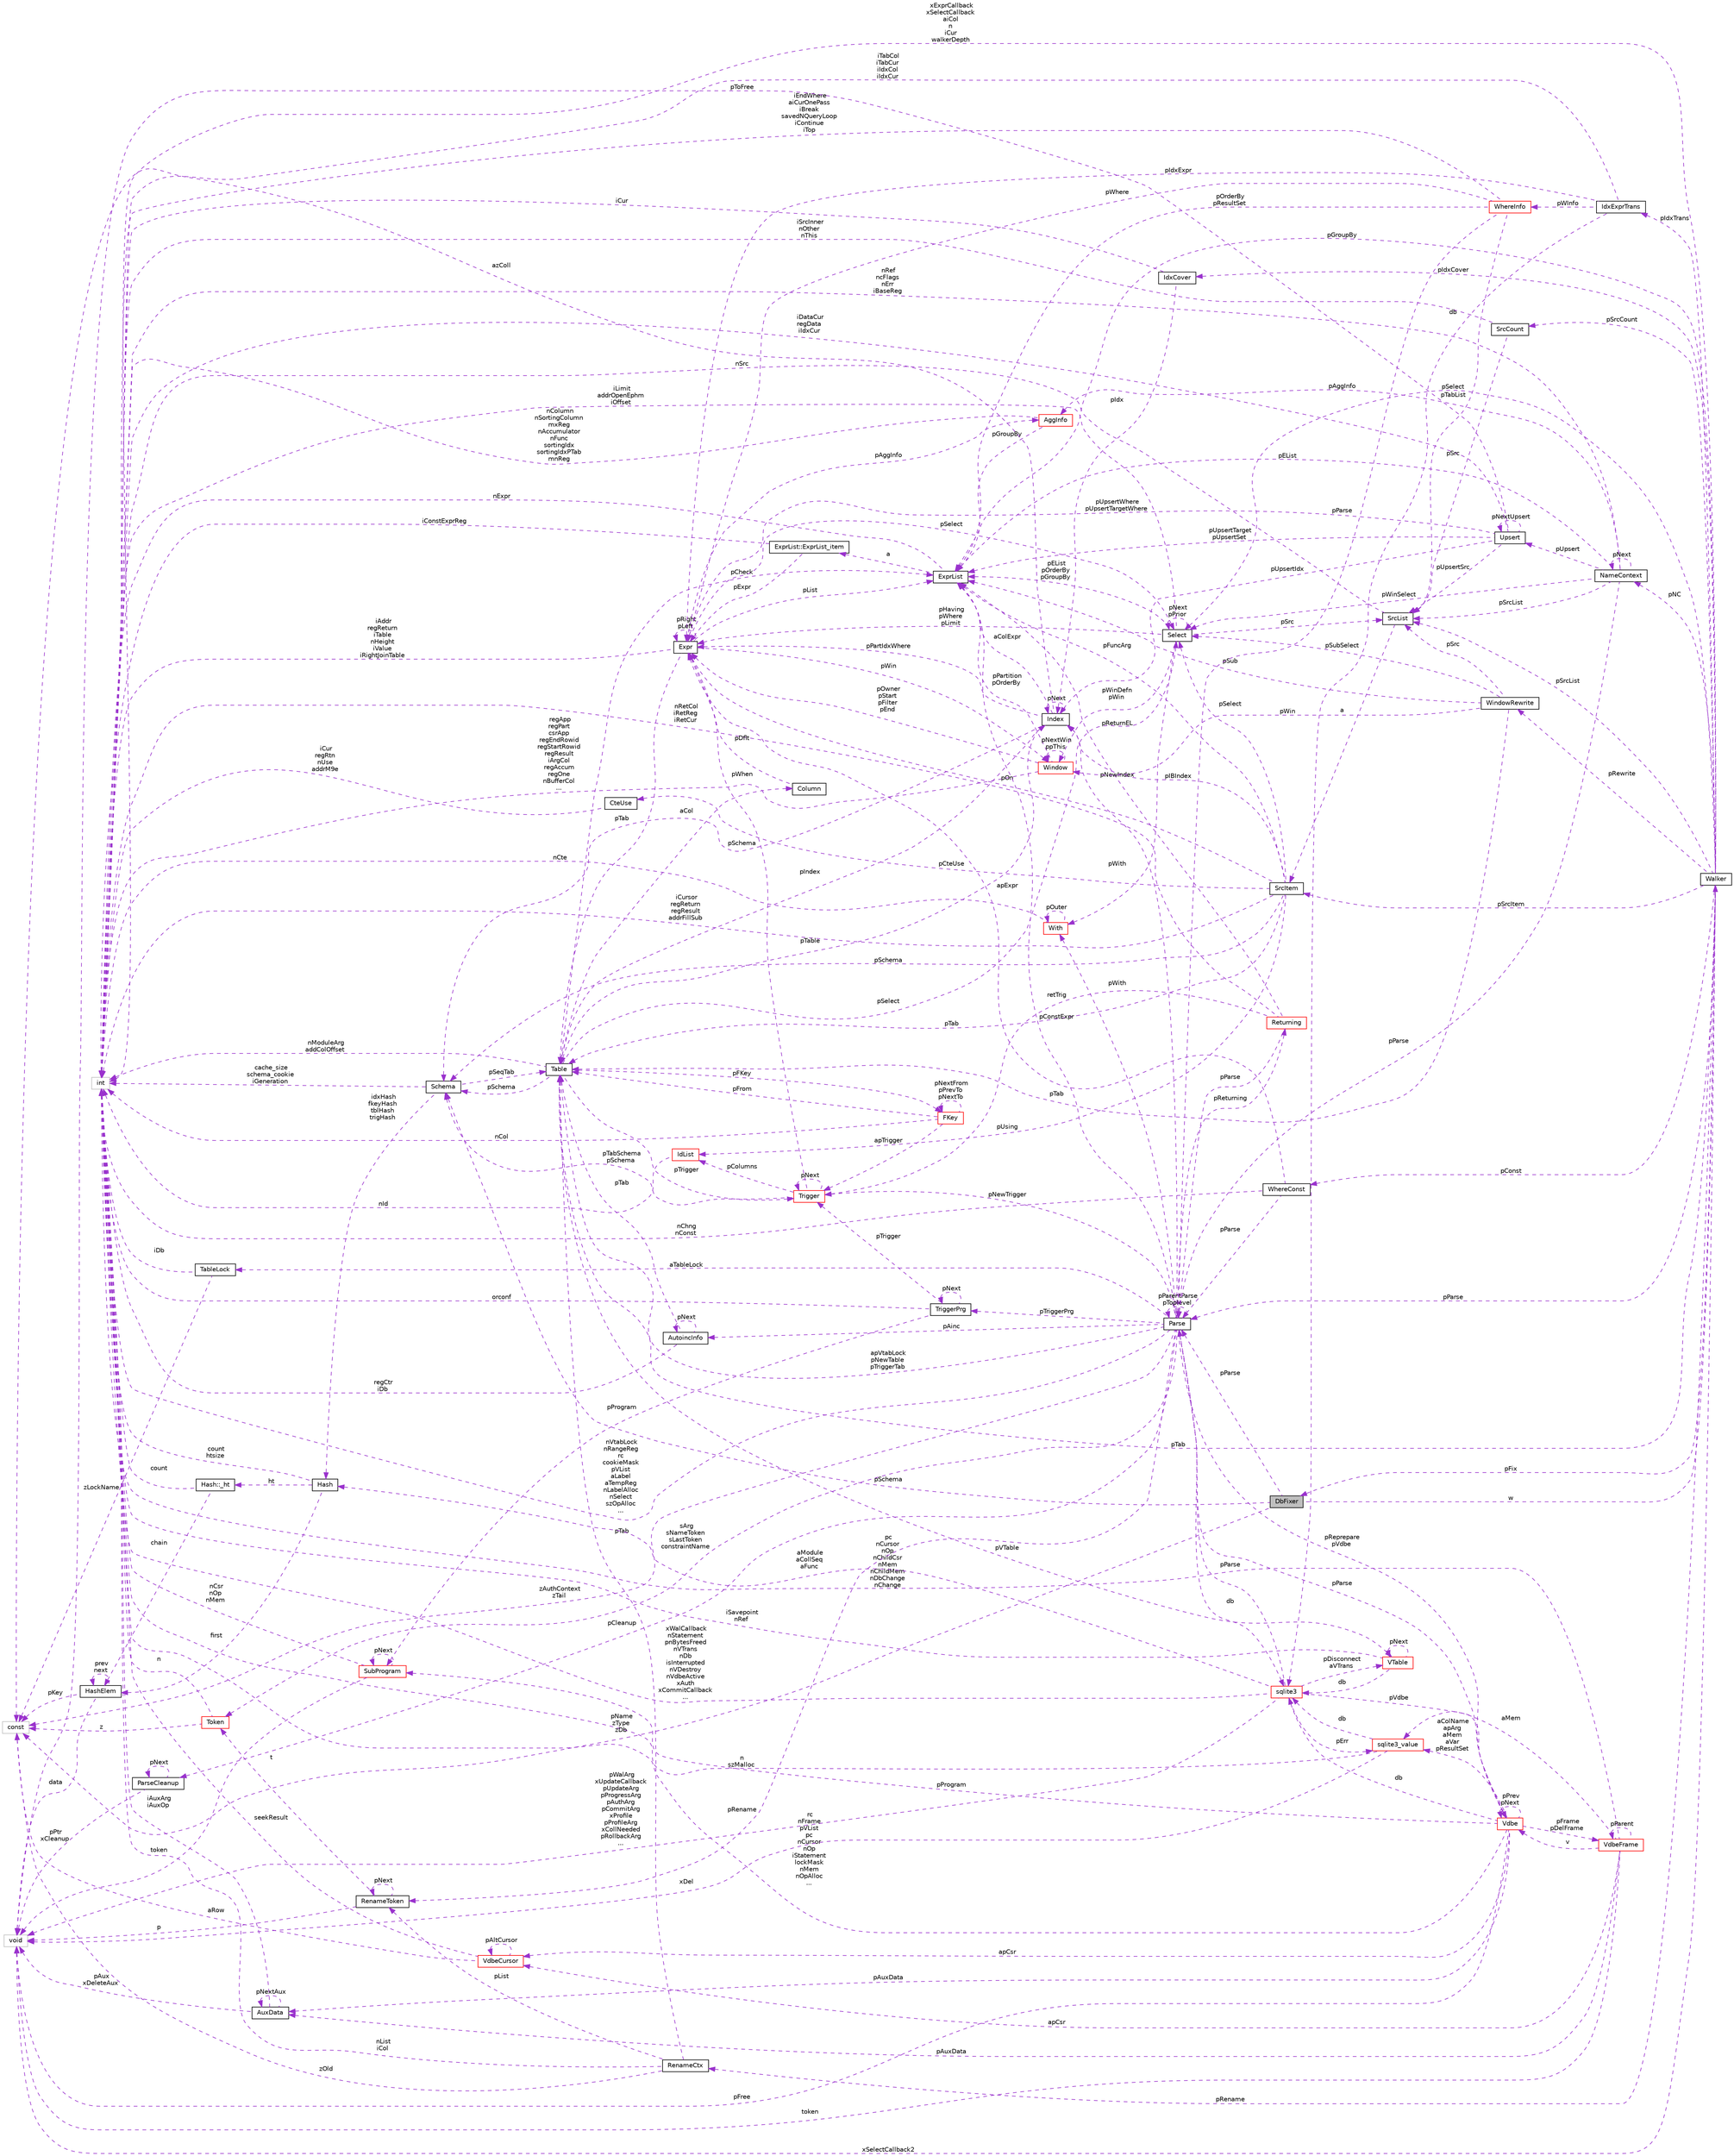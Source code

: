 digraph "DbFixer"
{
 // LATEX_PDF_SIZE
  edge [fontname="Helvetica",fontsize="10",labelfontname="Helvetica",labelfontsize="10"];
  node [fontname="Helvetica",fontsize="10",shape=record];
  rankdir="LR";
  Node1 [label="DbFixer",height=0.2,width=0.4,color="black", fillcolor="grey75", style="filled", fontcolor="black",tooltip=" "];
  Node2 -> Node1 [dir="back",color="darkorchid3",fontsize="10",style="dashed",label=" pSchema" ,fontname="Helvetica"];
  Node2 [label="Schema",height=0.2,width=0.4,color="black", fillcolor="white", style="filled",URL="$structSchema.html",tooltip=" "];
  Node3 -> Node2 [dir="back",color="darkorchid3",fontsize="10",style="dashed",label=" cache_size\nschema_cookie\niGeneration" ,fontname="Helvetica"];
  Node3 [label="int",height=0.2,width=0.4,color="grey75", fillcolor="white", style="filled",tooltip=" "];
  Node4 -> Node2 [dir="back",color="darkorchid3",fontsize="10",style="dashed",label=" pSeqTab" ,fontname="Helvetica"];
  Node4 [label="Table",height=0.2,width=0.4,color="black", fillcolor="white", style="filled",URL="$structTable.html",tooltip=" "];
  Node2 -> Node4 [dir="back",color="darkorchid3",fontsize="10",style="dashed",label=" pSchema" ,fontname="Helvetica"];
  Node5 -> Node4 [dir="back",color="darkorchid3",fontsize="10",style="dashed",label=" aCol" ,fontname="Helvetica"];
  Node5 [label="Column",height=0.2,width=0.4,color="black", fillcolor="white", style="filled",URL="$structColumn.html",tooltip=" "];
  Node6 -> Node5 [dir="back",color="darkorchid3",fontsize="10",style="dashed",label=" pDflt" ,fontname="Helvetica"];
  Node6 [label="Expr",height=0.2,width=0.4,color="black", fillcolor="white", style="filled",URL="$structExpr.html",tooltip=" "];
  Node7 -> Node6 [dir="back",color="darkorchid3",fontsize="10",style="dashed",label=" pAggInfo" ,fontname="Helvetica"];
  Node7 [label="AggInfo",height=0.2,width=0.4,color="red", fillcolor="white", style="filled",URL="$structAggInfo.html",tooltip=" "];
  Node3 -> Node7 [dir="back",color="darkorchid3",fontsize="10",style="dashed",label=" nColumn\nnSortingColumn\nmxReg\nnAccumulator\nnFunc\nsortingIdx\nsortingIdxPTab\nmnReg" ,fontname="Helvetica"];
  Node14 -> Node7 [dir="back",color="darkorchid3",fontsize="10",style="dashed",label=" pGroupBy" ,fontname="Helvetica"];
  Node14 [label="ExprList",height=0.2,width=0.4,color="black", fillcolor="white", style="filled",URL="$structExprList.html",tooltip=" "];
  Node15 -> Node14 [dir="back",color="darkorchid3",fontsize="10",style="dashed",label=" a" ,fontname="Helvetica"];
  Node15 [label="ExprList::ExprList_item",height=0.2,width=0.4,color="black", fillcolor="white", style="filled",URL="$structExprList_1_1ExprList__item.html",tooltip=" "];
  Node6 -> Node15 [dir="back",color="darkorchid3",fontsize="10",style="dashed",label=" pExpr" ,fontname="Helvetica"];
  Node3 -> Node15 [dir="back",color="darkorchid3",fontsize="10",style="dashed",label=" iConstExprReg" ,fontname="Helvetica"];
  Node3 -> Node14 [dir="back",color="darkorchid3",fontsize="10",style="dashed",label=" nExpr" ,fontname="Helvetica"];
  Node6 -> Node6 [dir="back",color="darkorchid3",fontsize="10",style="dashed",label=" pRight\npLeft" ,fontname="Helvetica"];
  Node3 -> Node6 [dir="back",color="darkorchid3",fontsize="10",style="dashed",label=" iAddr\nregReturn\niTable\nnHeight\niValue\niRightJoinTable" ,fontname="Helvetica"];
  Node4 -> Node6 [dir="back",color="darkorchid3",fontsize="10",style="dashed",label=" pTab" ,fontname="Helvetica"];
  Node16 -> Node6 [dir="back",color="darkorchid3",fontsize="10",style="dashed",label=" pSelect" ,fontname="Helvetica"];
  Node16 [label="Select",height=0.2,width=0.4,color="black", fillcolor="white", style="filled",URL="$structSelect.html",tooltip=" "];
  Node6 -> Node16 [dir="back",color="darkorchid3",fontsize="10",style="dashed",label=" pHaving\npWhere\npLimit" ,fontname="Helvetica"];
  Node17 -> Node16 [dir="back",color="darkorchid3",fontsize="10",style="dashed",label=" pWith" ,fontname="Helvetica"];
  Node17 [label="With",height=0.2,width=0.4,color="red", fillcolor="white", style="filled",URL="$structWith.html",tooltip=" "];
  Node17 -> Node17 [dir="back",color="darkorchid3",fontsize="10",style="dashed",label=" pOuter" ,fontname="Helvetica"];
  Node3 -> Node17 [dir="back",color="darkorchid3",fontsize="10",style="dashed",label=" nCte" ,fontname="Helvetica"];
  Node3 -> Node16 [dir="back",color="darkorchid3",fontsize="10",style="dashed",label=" iLimit\naddrOpenEphm\niOffset" ,fontname="Helvetica"];
  Node16 -> Node16 [dir="back",color="darkorchid3",fontsize="10",style="dashed",label=" pNext\npPrior" ,fontname="Helvetica"];
  Node20 -> Node16 [dir="back",color="darkorchid3",fontsize="10",style="dashed",label=" pSrc" ,fontname="Helvetica"];
  Node20 [label="SrcList",height=0.2,width=0.4,color="black", fillcolor="white", style="filled",URL="$structSrcList.html",tooltip=" "];
  Node21 -> Node20 [dir="back",color="darkorchid3",fontsize="10",style="dashed",label=" a" ,fontname="Helvetica"];
  Node21 [label="SrcItem",height=0.2,width=0.4,color="black", fillcolor="white", style="filled",URL="$structSrcItem.html",tooltip=" "];
  Node2 -> Node21 [dir="back",color="darkorchid3",fontsize="10",style="dashed",label=" pSchema" ,fontname="Helvetica"];
  Node19 -> Node21 [dir="back",color="darkorchid3",fontsize="10",style="dashed",label=" pCteUse" ,fontname="Helvetica"];
  Node19 [label="CteUse",height=0.2,width=0.4,color="black", fillcolor="white", style="filled",URL="$structCteUse.html",tooltip=" "];
  Node3 -> Node19 [dir="back",color="darkorchid3",fontsize="10",style="dashed",label=" iCur\nregRtn\nnUse\naddrM9e" ,fontname="Helvetica"];
  Node6 -> Node21 [dir="back",color="darkorchid3",fontsize="10",style="dashed",label=" pOn" ,fontname="Helvetica"];
  Node22 -> Node21 [dir="back",color="darkorchid3",fontsize="10",style="dashed",label=" pUsing" ,fontname="Helvetica"];
  Node22 [label="IdList",height=0.2,width=0.4,color="red", fillcolor="white", style="filled",URL="$structIdList.html",tooltip=" "];
  Node3 -> Node22 [dir="back",color="darkorchid3",fontsize="10",style="dashed",label=" nId" ,fontname="Helvetica"];
  Node3 -> Node21 [dir="back",color="darkorchid3",fontsize="10",style="dashed",label=" iCursor\nregReturn\nregResult\naddrFillSub" ,fontname="Helvetica"];
  Node4 -> Node21 [dir="back",color="darkorchid3",fontsize="10",style="dashed",label=" pTab" ,fontname="Helvetica"];
  Node16 -> Node21 [dir="back",color="darkorchid3",fontsize="10",style="dashed",label=" pSelect" ,fontname="Helvetica"];
  Node24 -> Node21 [dir="back",color="darkorchid3",fontsize="10",style="dashed",label=" pIBIndex" ,fontname="Helvetica"];
  Node24 [label="Index",height=0.2,width=0.4,color="black", fillcolor="white", style="filled",URL="$structIndex.html",tooltip=" "];
  Node2 -> Node24 [dir="back",color="darkorchid3",fontsize="10",style="dashed",label=" pSchema" ,fontname="Helvetica"];
  Node6 -> Node24 [dir="back",color="darkorchid3",fontsize="10",style="dashed",label=" pPartIdxWhere" ,fontname="Helvetica"];
  Node4 -> Node24 [dir="back",color="darkorchid3",fontsize="10",style="dashed",label=" pTable" ,fontname="Helvetica"];
  Node14 -> Node24 [dir="back",color="darkorchid3",fontsize="10",style="dashed",label=" aColExpr" ,fontname="Helvetica"];
  Node13 -> Node24 [dir="back",color="darkorchid3",fontsize="10",style="dashed",label=" azColl" ,fontname="Helvetica"];
  Node13 [label="const",height=0.2,width=0.4,color="grey75", fillcolor="white", style="filled",tooltip=" "];
  Node24 -> Node24 [dir="back",color="darkorchid3",fontsize="10",style="dashed",label=" pNext" ,fontname="Helvetica"];
  Node14 -> Node21 [dir="back",color="darkorchid3",fontsize="10",style="dashed",label=" pFuncArg" ,fontname="Helvetica"];
  Node3 -> Node20 [dir="back",color="darkorchid3",fontsize="10",style="dashed",label=" nSrc" ,fontname="Helvetica"];
  Node14 -> Node16 [dir="back",color="darkorchid3",fontsize="10",style="dashed",label=" pEList\npOrderBy\npGroupBy" ,fontname="Helvetica"];
  Node25 -> Node16 [dir="back",color="darkorchid3",fontsize="10",style="dashed",label=" pWinDefn\npWin" ,fontname="Helvetica"];
  Node25 [label="Window",height=0.2,width=0.4,color="red", fillcolor="white", style="filled",URL="$structWindow.html",tooltip=" "];
  Node6 -> Node25 [dir="back",color="darkorchid3",fontsize="10",style="dashed",label=" pOwner\npStart\npFilter\npEnd" ,fontname="Helvetica"];
  Node3 -> Node25 [dir="back",color="darkorchid3",fontsize="10",style="dashed",label=" regApp\nregPart\ncsrApp\nregEndRowid\nregStartRowid\nregResult\niArgCol\nregAccum\nregOne\nnBufferCol\n..." ,fontname="Helvetica"];
  Node14 -> Node25 [dir="back",color="darkorchid3",fontsize="10",style="dashed",label=" pPartition\npOrderBy" ,fontname="Helvetica"];
  Node25 -> Node25 [dir="back",color="darkorchid3",fontsize="10",style="dashed",label=" pNextWin\nppThis" ,fontname="Helvetica"];
  Node14 -> Node6 [dir="back",color="darkorchid3",fontsize="10",style="dashed",label=" pList" ,fontname="Helvetica"];
  Node25 -> Node6 [dir="back",color="darkorchid3",fontsize="10",style="dashed",label=" pWin" ,fontname="Helvetica"];
  Node26 -> Node4 [dir="back",color="darkorchid3",fontsize="10",style="dashed",label=" pFKey" ,fontname="Helvetica"];
  Node26 [label="FKey",height=0.2,width=0.4,color="red", fillcolor="white", style="filled",URL="$structFKey.html",tooltip=" "];
  Node26 -> Node26 [dir="back",color="darkorchid3",fontsize="10",style="dashed",label=" pNextFrom\npPrevTo\npNextTo" ,fontname="Helvetica"];
  Node3 -> Node26 [dir="back",color="darkorchid3",fontsize="10",style="dashed",label=" nCol" ,fontname="Helvetica"];
  Node4 -> Node26 [dir="back",color="darkorchid3",fontsize="10",style="dashed",label=" pFrom" ,fontname="Helvetica"];
  Node28 -> Node26 [dir="back",color="darkorchid3",fontsize="10",style="dashed",label=" apTrigger" ,fontname="Helvetica"];
  Node28 [label="Trigger",height=0.2,width=0.4,color="red", fillcolor="white", style="filled",URL="$structTrigger.html",tooltip=" "];
  Node2 -> Node28 [dir="back",color="darkorchid3",fontsize="10",style="dashed",label=" pTabSchema\npSchema" ,fontname="Helvetica"];
  Node6 -> Node28 [dir="back",color="darkorchid3",fontsize="10",style="dashed",label=" pWhen" ,fontname="Helvetica"];
  Node22 -> Node28 [dir="back",color="darkorchid3",fontsize="10",style="dashed",label=" pColumns" ,fontname="Helvetica"];
  Node28 -> Node28 [dir="back",color="darkorchid3",fontsize="10",style="dashed",label=" pNext" ,fontname="Helvetica"];
  Node31 -> Node4 [dir="back",color="darkorchid3",fontsize="10",style="dashed",label=" pVTable" ,fontname="Helvetica"];
  Node31 [label="VTable",height=0.2,width=0.4,color="red", fillcolor="white", style="filled",URL="$structVTable.html",tooltip=" "];
  Node32 -> Node31 [dir="back",color="darkorchid3",fontsize="10",style="dashed",label=" db" ,fontname="Helvetica"];
  Node32 [label="sqlite3",height=0.2,width=0.4,color="red", fillcolor="white", style="filled",URL="$structsqlite3.html",tooltip=" "];
  Node33 -> Node32 [dir="back",color="darkorchid3",fontsize="10",style="dashed",label=" pVdbe" ,fontname="Helvetica"];
  Node33 [label="Vdbe",height=0.2,width=0.4,color="red", fillcolor="white", style="filled",URL="$structVdbe.html",tooltip=" "];
  Node33 -> Node33 [dir="back",color="darkorchid3",fontsize="10",style="dashed",label=" pPrev\npNext" ,fontname="Helvetica"];
  Node32 -> Node33 [dir="back",color="darkorchid3",fontsize="10",style="dashed",label=" db" ,fontname="Helvetica"];
  Node11 -> Node33 [dir="back",color="darkorchid3",fontsize="10",style="dashed",label=" pFree" ,fontname="Helvetica"];
  Node11 [label="void",height=0.2,width=0.4,color="grey75", fillcolor="white", style="filled",tooltip=" "];
  Node34 -> Node33 [dir="back",color="darkorchid3",fontsize="10",style="dashed",label=" aColName\napArg\naMem\naVar\npResultSet" ,fontname="Helvetica"];
  Node34 [label="sqlite3_value",height=0.2,width=0.4,color="red", fillcolor="white", style="filled",URL="$structsqlite3__value.html",tooltip=" "];
  Node32 -> Node34 [dir="back",color="darkorchid3",fontsize="10",style="dashed",label=" db" ,fontname="Helvetica"];
  Node11 -> Node34 [dir="back",color="darkorchid3",fontsize="10",style="dashed",label=" xDel" ,fontname="Helvetica"];
  Node3 -> Node34 [dir="back",color="darkorchid3",fontsize="10",style="dashed",label=" n\nszMalloc" ,fontname="Helvetica"];
  Node36 -> Node33 [dir="back",color="darkorchid3",fontsize="10",style="dashed",label=" pFrame\npDelFrame" ,fontname="Helvetica"];
  Node36 [label="VdbeFrame",height=0.2,width=0.4,color="red", fillcolor="white", style="filled",URL="$structVdbeFrame.html",tooltip=" "];
  Node33 -> Node36 [dir="back",color="darkorchid3",fontsize="10",style="dashed",label=" v" ,fontname="Helvetica"];
  Node11 -> Node36 [dir="back",color="darkorchid3",fontsize="10",style="dashed",label=" token" ,fontname="Helvetica"];
  Node34 -> Node36 [dir="back",color="darkorchid3",fontsize="10",style="dashed",label=" aMem" ,fontname="Helvetica"];
  Node36 -> Node36 [dir="back",color="darkorchid3",fontsize="10",style="dashed",label=" pParent" ,fontname="Helvetica"];
  Node3 -> Node36 [dir="back",color="darkorchid3",fontsize="10",style="dashed",label=" pc\nnCursor\nnOp\nnChildCsr\nnMem\nnChildMem\nnDbChange\nnChange" ,fontname="Helvetica"];
  Node37 -> Node36 [dir="back",color="darkorchid3",fontsize="10",style="dashed",label=" pAuxData" ,fontname="Helvetica"];
  Node37 [label="AuxData",height=0.2,width=0.4,color="black", fillcolor="white", style="filled",URL="$structAuxData.html",tooltip=" "];
  Node11 -> Node37 [dir="back",color="darkorchid3",fontsize="10",style="dashed",label=" pAux\nxDeleteAux" ,fontname="Helvetica"];
  Node3 -> Node37 [dir="back",color="darkorchid3",fontsize="10",style="dashed",label=" iAuxArg\niAuxOp" ,fontname="Helvetica"];
  Node37 -> Node37 [dir="back",color="darkorchid3",fontsize="10",style="dashed",label=" pNextAux" ,fontname="Helvetica"];
  Node38 -> Node36 [dir="back",color="darkorchid3",fontsize="10",style="dashed",label=" apCsr" ,fontname="Helvetica"];
  Node38 [label="VdbeCursor",height=0.2,width=0.4,color="red", fillcolor="white", style="filled",URL="$structVdbeCursor.html",tooltip=" "];
  Node3 -> Node38 [dir="back",color="darkorchid3",fontsize="10",style="dashed",label=" seekResult" ,fontname="Helvetica"];
  Node38 -> Node38 [dir="back",color="darkorchid3",fontsize="10",style="dashed",label=" pAltCursor" ,fontname="Helvetica"];
  Node13 -> Node38 [dir="back",color="darkorchid3",fontsize="10",style="dashed",label=" aRow" ,fontname="Helvetica"];
  Node3 -> Node33 [dir="back",color="darkorchid3",fontsize="10",style="dashed",label=" rc\nnFrame\npVList\npc\nnCursor\nnOp\niStatement\nlockMask\nnMem\nnOpAlloc\n..." ,fontname="Helvetica"];
  Node37 -> Node33 [dir="back",color="darkorchid3",fontsize="10",style="dashed",label=" pAuxData" ,fontname="Helvetica"];
  Node73 -> Node33 [dir="back",color="darkorchid3",fontsize="10",style="dashed",label=" pProgram" ,fontname="Helvetica"];
  Node73 [label="SubProgram",height=0.2,width=0.4,color="red", fillcolor="white", style="filled",URL="$structSubProgram.html",tooltip=" "];
  Node11 -> Node73 [dir="back",color="darkorchid3",fontsize="10",style="dashed",label=" token" ,fontname="Helvetica"];
  Node3 -> Node73 [dir="back",color="darkorchid3",fontsize="10",style="dashed",label=" nCsr\nnOp\nnMem" ,fontname="Helvetica"];
  Node73 -> Node73 [dir="back",color="darkorchid3",fontsize="10",style="dashed",label=" pNext" ,fontname="Helvetica"];
  Node38 -> Node33 [dir="back",color="darkorchid3",fontsize="10",style="dashed",label=" apCsr" ,fontname="Helvetica"];
  Node76 -> Node33 [dir="back",color="darkorchid3",fontsize="10",style="dashed",label=" pParse" ,fontname="Helvetica"];
  Node76 [label="Parse",height=0.2,width=0.4,color="black", fillcolor="white", style="filled",URL="$structParse.html",tooltip=" "];
  Node33 -> Node76 [dir="back",color="darkorchid3",fontsize="10",style="dashed",label=" pReprepare\npVdbe" ,fontname="Helvetica"];
  Node32 -> Node76 [dir="back",color="darkorchid3",fontsize="10",style="dashed",label=" db" ,fontname="Helvetica"];
  Node77 -> Node76 [dir="back",color="darkorchid3",fontsize="10",style="dashed",label=" pCleanup" ,fontname="Helvetica"];
  Node77 [label="ParseCleanup",height=0.2,width=0.4,color="black", fillcolor="white", style="filled",URL="$structParseCleanup.html",tooltip=" "];
  Node77 -> Node77 [dir="back",color="darkorchid3",fontsize="10",style="dashed",label=" pNext" ,fontname="Helvetica"];
  Node11 -> Node77 [dir="back",color="darkorchid3",fontsize="10",style="dashed",label=" pPtr\nxCleanup" ,fontname="Helvetica"];
  Node78 -> Node76 [dir="back",color="darkorchid3",fontsize="10",style="dashed",label=" aTableLock" ,fontname="Helvetica"];
  Node78 [label="TableLock",height=0.2,width=0.4,color="black", fillcolor="white", style="filled",URL="$structTableLock.html",tooltip=" "];
  Node3 -> Node78 [dir="back",color="darkorchid3",fontsize="10",style="dashed",label=" iDb" ,fontname="Helvetica"];
  Node13 -> Node78 [dir="back",color="darkorchid3",fontsize="10",style="dashed",label=" zLockName" ,fontname="Helvetica"];
  Node79 -> Node76 [dir="back",color="darkorchid3",fontsize="10",style="dashed",label=" sArg\nsNameToken\nsLastToken\nconstraintName" ,fontname="Helvetica"];
  Node79 [label="Token",height=0.2,width=0.4,color="red", fillcolor="white", style="filled",URL="$classToken.html",tooltip=" "];
  Node3 -> Node79 [dir="back",color="darkorchid3",fontsize="10",style="dashed",label=" n" ,fontname="Helvetica"];
  Node13 -> Node79 [dir="back",color="darkorchid3",fontsize="10",style="dashed",label=" z" ,fontname="Helvetica"];
  Node17 -> Node76 [dir="back",color="darkorchid3",fontsize="10",style="dashed",label=" pWith" ,fontname="Helvetica"];
  Node3 -> Node76 [dir="back",color="darkorchid3",fontsize="10",style="dashed",label=" nVtabLock\nnRangeReg\nrc\ncookieMask\npVList\naLabel\naTempReg\nnLabelAlloc\nnSelect\nszOpAlloc\n..." ,fontname="Helvetica"];
  Node4 -> Node76 [dir="back",color="darkorchid3",fontsize="10",style="dashed",label=" apVtabLock\npNewTable\npTriggerTab" ,fontname="Helvetica"];
  Node28 -> Node76 [dir="back",color="darkorchid3",fontsize="10",style="dashed",label=" pNewTrigger" ,fontname="Helvetica"];
  Node93 -> Node76 [dir="back",color="darkorchid3",fontsize="10",style="dashed",label=" pTriggerPrg" ,fontname="Helvetica"];
  Node93 [label="TriggerPrg",height=0.2,width=0.4,color="black", fillcolor="white", style="filled",URL="$structTriggerPrg.html",tooltip=" "];
  Node3 -> Node93 [dir="back",color="darkorchid3",fontsize="10",style="dashed",label=" orconf" ,fontname="Helvetica"];
  Node73 -> Node93 [dir="back",color="darkorchid3",fontsize="10",style="dashed",label=" pProgram" ,fontname="Helvetica"];
  Node28 -> Node93 [dir="back",color="darkorchid3",fontsize="10",style="dashed",label=" pTrigger" ,fontname="Helvetica"];
  Node93 -> Node93 [dir="back",color="darkorchid3",fontsize="10",style="dashed",label=" pNext" ,fontname="Helvetica"];
  Node94 -> Node76 [dir="back",color="darkorchid3",fontsize="10",style="dashed",label=" pRename" ,fontname="Helvetica"];
  Node94 [label="RenameToken",height=0.2,width=0.4,color="black", fillcolor="white", style="filled",URL="$structRenameToken.html",tooltip=" "];
  Node79 -> Node94 [dir="back",color="darkorchid3",fontsize="10",style="dashed",label=" t" ,fontname="Helvetica"];
  Node11 -> Node94 [dir="back",color="darkorchid3",fontsize="10",style="dashed",label=" p" ,fontname="Helvetica"];
  Node94 -> Node94 [dir="back",color="darkorchid3",fontsize="10",style="dashed",label=" pNext" ,fontname="Helvetica"];
  Node24 -> Node76 [dir="back",color="darkorchid3",fontsize="10",style="dashed",label=" pNewIndex" ,fontname="Helvetica"];
  Node13 -> Node76 [dir="back",color="darkorchid3",fontsize="10",style="dashed",label=" zAuthContext\nzTail" ,fontname="Helvetica"];
  Node95 -> Node76 [dir="back",color="darkorchid3",fontsize="10",style="dashed",label=" pReturning" ,fontname="Helvetica"];
  Node95 [label="Returning",height=0.2,width=0.4,color="red", fillcolor="white", style="filled",URL="$structReturning.html",tooltip=" "];
  Node3 -> Node95 [dir="back",color="darkorchid3",fontsize="10",style="dashed",label=" nRetCol\niRetReg\niRetCur" ,fontname="Helvetica"];
  Node28 -> Node95 [dir="back",color="darkorchid3",fontsize="10",style="dashed",label=" retTrig" ,fontname="Helvetica"];
  Node14 -> Node95 [dir="back",color="darkorchid3",fontsize="10",style="dashed",label=" pReturnEL" ,fontname="Helvetica"];
  Node76 -> Node95 [dir="back",color="darkorchid3",fontsize="10",style="dashed",label=" pParse" ,fontname="Helvetica"];
  Node96 -> Node76 [dir="back",color="darkorchid3",fontsize="10",style="dashed",label=" pAinc" ,fontname="Helvetica"];
  Node96 [label="AutoincInfo",height=0.2,width=0.4,color="black", fillcolor="white", style="filled",URL="$structAutoincInfo.html",tooltip=" "];
  Node3 -> Node96 [dir="back",color="darkorchid3",fontsize="10",style="dashed",label=" regCtr\niDb" ,fontname="Helvetica"];
  Node4 -> Node96 [dir="back",color="darkorchid3",fontsize="10",style="dashed",label=" pTab" ,fontname="Helvetica"];
  Node96 -> Node96 [dir="back",color="darkorchid3",fontsize="10",style="dashed",label=" pNext" ,fontname="Helvetica"];
  Node14 -> Node76 [dir="back",color="darkorchid3",fontsize="10",style="dashed",label=" pConstExpr" ,fontname="Helvetica"];
  Node76 -> Node76 [dir="back",color="darkorchid3",fontsize="10",style="dashed",label=" pParentParse\npToplevel" ,fontname="Helvetica"];
  Node11 -> Node32 [dir="back",color="darkorchid3",fontsize="10",style="dashed",label=" pWalArg\nxUpdateCallback\npUpdateArg\npProgressArg\npAuthArg\npCommitArg\nxProfile\npProfileArg\nxCollNeeded\npRollbackArg\n..." ,fontname="Helvetica"];
  Node34 -> Node32 [dir="back",color="darkorchid3",fontsize="10",style="dashed",label=" pErr" ,fontname="Helvetica"];
  Node31 -> Node32 [dir="back",color="darkorchid3",fontsize="10",style="dashed",label=" pDisconnect\naVTrans" ,fontname="Helvetica"];
  Node3 -> Node32 [dir="back",color="darkorchid3",fontsize="10",style="dashed",label=" xWalCallback\nnStatement\npnBytesFreed\nnVTrans\nnDb\nisInterrupted\nnVDestroy\nnVdbeActive\nxAuth\nxCommitCallback\n..." ,fontname="Helvetica"];
  Node104 -> Node32 [dir="back",color="darkorchid3",fontsize="10",style="dashed",label=" aModule\naCollSeq\naFunc" ,fontname="Helvetica"];
  Node104 [label="Hash",height=0.2,width=0.4,color="black", fillcolor="white", style="filled",URL="$structHash.html",tooltip=" "];
  Node105 -> Node104 [dir="back",color="darkorchid3",fontsize="10",style="dashed",label=" ht" ,fontname="Helvetica"];
  Node105 [label="Hash::_ht",height=0.2,width=0.4,color="black", fillcolor="white", style="filled",URL="$structHash_1_1__ht.html",tooltip=" "];
  Node3 -> Node105 [dir="back",color="darkorchid3",fontsize="10",style="dashed",label=" count" ,fontname="Helvetica"];
  Node106 -> Node105 [dir="back",color="darkorchid3",fontsize="10",style="dashed",label=" chain" ,fontname="Helvetica"];
  Node106 [label="HashElem",height=0.2,width=0.4,color="black", fillcolor="white", style="filled",URL="$structHashElem.html",tooltip=" "];
  Node11 -> Node106 [dir="back",color="darkorchid3",fontsize="10",style="dashed",label=" data" ,fontname="Helvetica"];
  Node106 -> Node106 [dir="back",color="darkorchid3",fontsize="10",style="dashed",label=" prev\nnext" ,fontname="Helvetica"];
  Node13 -> Node106 [dir="back",color="darkorchid3",fontsize="10",style="dashed",label=" pKey" ,fontname="Helvetica"];
  Node3 -> Node104 [dir="back",color="darkorchid3",fontsize="10",style="dashed",label=" count\nhtsize" ,fontname="Helvetica"];
  Node106 -> Node104 [dir="back",color="darkorchid3",fontsize="10",style="dashed",label=" first" ,fontname="Helvetica"];
  Node76 -> Node32 [dir="back",color="darkorchid3",fontsize="10",style="dashed",label=" pParse" ,fontname="Helvetica"];
  Node31 -> Node31 [dir="back",color="darkorchid3",fontsize="10",style="dashed",label=" pNext" ,fontname="Helvetica"];
  Node3 -> Node31 [dir="back",color="darkorchid3",fontsize="10",style="dashed",label=" iSavepoint\nnRef" ,fontname="Helvetica"];
  Node3 -> Node4 [dir="back",color="darkorchid3",fontsize="10",style="dashed",label=" nModuleArg\naddColOffset" ,fontname="Helvetica"];
  Node28 -> Node4 [dir="back",color="darkorchid3",fontsize="10",style="dashed",label=" pTrigger" ,fontname="Helvetica"];
  Node16 -> Node4 [dir="back",color="darkorchid3",fontsize="10",style="dashed",label=" pSelect" ,fontname="Helvetica"];
  Node14 -> Node4 [dir="back",color="darkorchid3",fontsize="10",style="dashed",label=" pCheck" ,fontname="Helvetica"];
  Node24 -> Node4 [dir="back",color="darkorchid3",fontsize="10",style="dashed",label=" pIndex" ,fontname="Helvetica"];
  Node104 -> Node2 [dir="back",color="darkorchid3",fontsize="10",style="dashed",label=" idxHash\nfkeyHash\ntblHash\ntrigHash" ,fontname="Helvetica"];
  Node108 -> Node1 [dir="back",color="darkorchid3",fontsize="10",style="dashed",label=" w" ,fontname="Helvetica"];
  Node108 [label="Walker",height=0.2,width=0.4,color="black", fillcolor="white", style="filled",URL="$structWalker.html",tooltip=" "];
  Node21 -> Node108 [dir="back",color="darkorchid3",fontsize="10",style="dashed",label=" pSrcItem" ,fontname="Helvetica"];
  Node109 -> Node108 [dir="back",color="darkorchid3",fontsize="10",style="dashed",label=" pNC" ,fontname="Helvetica"];
  Node109 [label="NameContext",height=0.2,width=0.4,color="black", fillcolor="white", style="filled",URL="$structNameContext.html",tooltip=" "];
  Node7 -> Node109 [dir="back",color="darkorchid3",fontsize="10",style="dashed",label=" pAggInfo" ,fontname="Helvetica"];
  Node109 -> Node109 [dir="back",color="darkorchid3",fontsize="10",style="dashed",label=" pNext" ,fontname="Helvetica"];
  Node3 -> Node109 [dir="back",color="darkorchid3",fontsize="10",style="dashed",label=" nRef\nncFlags\nnErr\niBaseReg" ,fontname="Helvetica"];
  Node16 -> Node109 [dir="back",color="darkorchid3",fontsize="10",style="dashed",label=" pWinSelect" ,fontname="Helvetica"];
  Node20 -> Node109 [dir="back",color="darkorchid3",fontsize="10",style="dashed",label=" pSrcList" ,fontname="Helvetica"];
  Node14 -> Node109 [dir="back",color="darkorchid3",fontsize="10",style="dashed",label=" pEList" ,fontname="Helvetica"];
  Node30 -> Node109 [dir="back",color="darkorchid3",fontsize="10",style="dashed",label=" pUpsert" ,fontname="Helvetica"];
  Node30 [label="Upsert",height=0.2,width=0.4,color="black", fillcolor="white", style="filled",URL="$structUpsert.html",tooltip=" "];
  Node6 -> Node30 [dir="back",color="darkorchid3",fontsize="10",style="dashed",label=" pUpsertWhere\npUpsertTargetWhere" ,fontname="Helvetica"];
  Node11 -> Node30 [dir="back",color="darkorchid3",fontsize="10",style="dashed",label=" pToFree" ,fontname="Helvetica"];
  Node3 -> Node30 [dir="back",color="darkorchid3",fontsize="10",style="dashed",label=" iDataCur\nregData\niIdxCur" ,fontname="Helvetica"];
  Node20 -> Node30 [dir="back",color="darkorchid3",fontsize="10",style="dashed",label=" pUpsertSrc" ,fontname="Helvetica"];
  Node24 -> Node30 [dir="back",color="darkorchid3",fontsize="10",style="dashed",label=" pUpsertIdx" ,fontname="Helvetica"];
  Node14 -> Node30 [dir="back",color="darkorchid3",fontsize="10",style="dashed",label=" pUpsertTarget\npUpsertSet" ,fontname="Helvetica"];
  Node30 -> Node30 [dir="back",color="darkorchid3",fontsize="10",style="dashed",label=" pNextUpsert" ,fontname="Helvetica"];
  Node76 -> Node109 [dir="back",color="darkorchid3",fontsize="10",style="dashed",label=" pParse" ,fontname="Helvetica"];
  Node11 -> Node108 [dir="back",color="darkorchid3",fontsize="10",style="dashed",label=" xSelectCallback2" ,fontname="Helvetica"];
  Node110 -> Node108 [dir="back",color="darkorchid3",fontsize="10",style="dashed",label=" pRename" ,fontname="Helvetica"];
  Node110 [label="RenameCtx",height=0.2,width=0.4,color="black", fillcolor="white", style="filled",URL="$structRenameCtx.html",tooltip=" "];
  Node3 -> Node110 [dir="back",color="darkorchid3",fontsize="10",style="dashed",label=" nList\niCol" ,fontname="Helvetica"];
  Node4 -> Node110 [dir="back",color="darkorchid3",fontsize="10",style="dashed",label=" pTab" ,fontname="Helvetica"];
  Node13 -> Node110 [dir="back",color="darkorchid3",fontsize="10",style="dashed",label=" zOld" ,fontname="Helvetica"];
  Node94 -> Node110 [dir="back",color="darkorchid3",fontsize="10",style="dashed",label=" pList" ,fontname="Helvetica"];
  Node1 -> Node108 [dir="back",color="darkorchid3",fontsize="10",style="dashed",label=" pFix" ,fontname="Helvetica"];
  Node111 -> Node108 [dir="back",color="darkorchid3",fontsize="10",style="dashed",label=" pRewrite" ,fontname="Helvetica"];
  Node111 [label="WindowRewrite",height=0.2,width=0.4,color="black", fillcolor="white", style="filled",URL="$structWindowRewrite.html",tooltip=" "];
  Node4 -> Node111 [dir="back",color="darkorchid3",fontsize="10",style="dashed",label=" pTab" ,fontname="Helvetica"];
  Node16 -> Node111 [dir="back",color="darkorchid3",fontsize="10",style="dashed",label=" pSubSelect" ,fontname="Helvetica"];
  Node20 -> Node111 [dir="back",color="darkorchid3",fontsize="10",style="dashed",label=" pSrc" ,fontname="Helvetica"];
  Node14 -> Node111 [dir="back",color="darkorchid3",fontsize="10",style="dashed",label=" pSub" ,fontname="Helvetica"];
  Node25 -> Node111 [dir="back",color="darkorchid3",fontsize="10",style="dashed",label=" pWin" ,fontname="Helvetica"];
  Node112 -> Node108 [dir="back",color="darkorchid3",fontsize="10",style="dashed",label=" pSrcCount" ,fontname="Helvetica"];
  Node112 [label="SrcCount",height=0.2,width=0.4,color="black", fillcolor="white", style="filled",URL="$structSrcCount.html",tooltip=" "];
  Node3 -> Node112 [dir="back",color="darkorchid3",fontsize="10",style="dashed",label=" iSrcInner\nnOther\nnThis" ,fontname="Helvetica"];
  Node20 -> Node112 [dir="back",color="darkorchid3",fontsize="10",style="dashed",label=" pSrc" ,fontname="Helvetica"];
  Node3 -> Node108 [dir="back",color="darkorchid3",fontsize="10",style="dashed",label=" xExprCallback\nxSelectCallback\naiCol\nn\niCur\nwalkerDepth" ,fontname="Helvetica"];
  Node4 -> Node108 [dir="back",color="darkorchid3",fontsize="10",style="dashed",label=" pTab" ,fontname="Helvetica"];
  Node113 -> Node108 [dir="back",color="darkorchid3",fontsize="10",style="dashed",label=" pIdxCover" ,fontname="Helvetica"];
  Node113 [label="IdxCover",height=0.2,width=0.4,color="black", fillcolor="white", style="filled",URL="$structIdxCover.html",tooltip=" "];
  Node3 -> Node113 [dir="back",color="darkorchid3",fontsize="10",style="dashed",label=" iCur" ,fontname="Helvetica"];
  Node24 -> Node113 [dir="back",color="darkorchid3",fontsize="10",style="dashed",label=" pIdx" ,fontname="Helvetica"];
  Node16 -> Node108 [dir="back",color="darkorchid3",fontsize="10",style="dashed",label=" pSelect" ,fontname="Helvetica"];
  Node114 -> Node108 [dir="back",color="darkorchid3",fontsize="10",style="dashed",label=" pConst" ,fontname="Helvetica"];
  Node114 [label="WhereConst",height=0.2,width=0.4,color="black", fillcolor="white", style="filled",URL="$structWhereConst.html",tooltip=" "];
  Node6 -> Node114 [dir="back",color="darkorchid3",fontsize="10",style="dashed",label=" apExpr" ,fontname="Helvetica"];
  Node3 -> Node114 [dir="back",color="darkorchid3",fontsize="10",style="dashed",label=" nChng\nnConst" ,fontname="Helvetica"];
  Node76 -> Node114 [dir="back",color="darkorchid3",fontsize="10",style="dashed",label=" pParse" ,fontname="Helvetica"];
  Node115 -> Node108 [dir="back",color="darkorchid3",fontsize="10",style="dashed",label=" pIdxTrans" ,fontname="Helvetica"];
  Node115 [label="IdxExprTrans",height=0.2,width=0.4,color="black", fillcolor="white", style="filled",URL="$structIdxExprTrans.html",tooltip=" "];
  Node6 -> Node115 [dir="back",color="darkorchid3",fontsize="10",style="dashed",label=" pIdxExpr" ,fontname="Helvetica"];
  Node32 -> Node115 [dir="back",color="darkorchid3",fontsize="10",style="dashed",label=" db" ,fontname="Helvetica"];
  Node116 -> Node115 [dir="back",color="darkorchid3",fontsize="10",style="dashed",label=" pWInfo" ,fontname="Helvetica"];
  Node116 [label="WhereInfo",height=0.2,width=0.4,color="red", fillcolor="white", style="filled",URL="$structWhereInfo.html",tooltip=" "];
  Node6 -> Node116 [dir="back",color="darkorchid3",fontsize="10",style="dashed",label=" pWhere" ,fontname="Helvetica"];
  Node3 -> Node116 [dir="back",color="darkorchid3",fontsize="10",style="dashed",label=" iEndWhere\naiCurOnePass\niBreak\nsavedNQueryLoop\niContinue\niTop" ,fontname="Helvetica"];
  Node20 -> Node116 [dir="back",color="darkorchid3",fontsize="10",style="dashed",label=" pTabList" ,fontname="Helvetica"];
  Node14 -> Node116 [dir="back",color="darkorchid3",fontsize="10",style="dashed",label=" pOrderBy\npResultSet" ,fontname="Helvetica"];
  Node76 -> Node116 [dir="back",color="darkorchid3",fontsize="10",style="dashed",label=" pParse" ,fontname="Helvetica"];
  Node3 -> Node115 [dir="back",color="darkorchid3",fontsize="10",style="dashed",label=" iTabCol\niTabCur\niIdxCol\niIdxCur" ,fontname="Helvetica"];
  Node20 -> Node108 [dir="back",color="darkorchid3",fontsize="10",style="dashed",label=" pSrcList" ,fontname="Helvetica"];
  Node14 -> Node108 [dir="back",color="darkorchid3",fontsize="10",style="dashed",label=" pGroupBy" ,fontname="Helvetica"];
  Node76 -> Node108 [dir="back",color="darkorchid3",fontsize="10",style="dashed",label=" pParse" ,fontname="Helvetica"];
  Node13 -> Node1 [dir="back",color="darkorchid3",fontsize="10",style="dashed",label=" pName\nzType\nzDb" ,fontname="Helvetica"];
  Node76 -> Node1 [dir="back",color="darkorchid3",fontsize="10",style="dashed",label=" pParse" ,fontname="Helvetica"];
}

